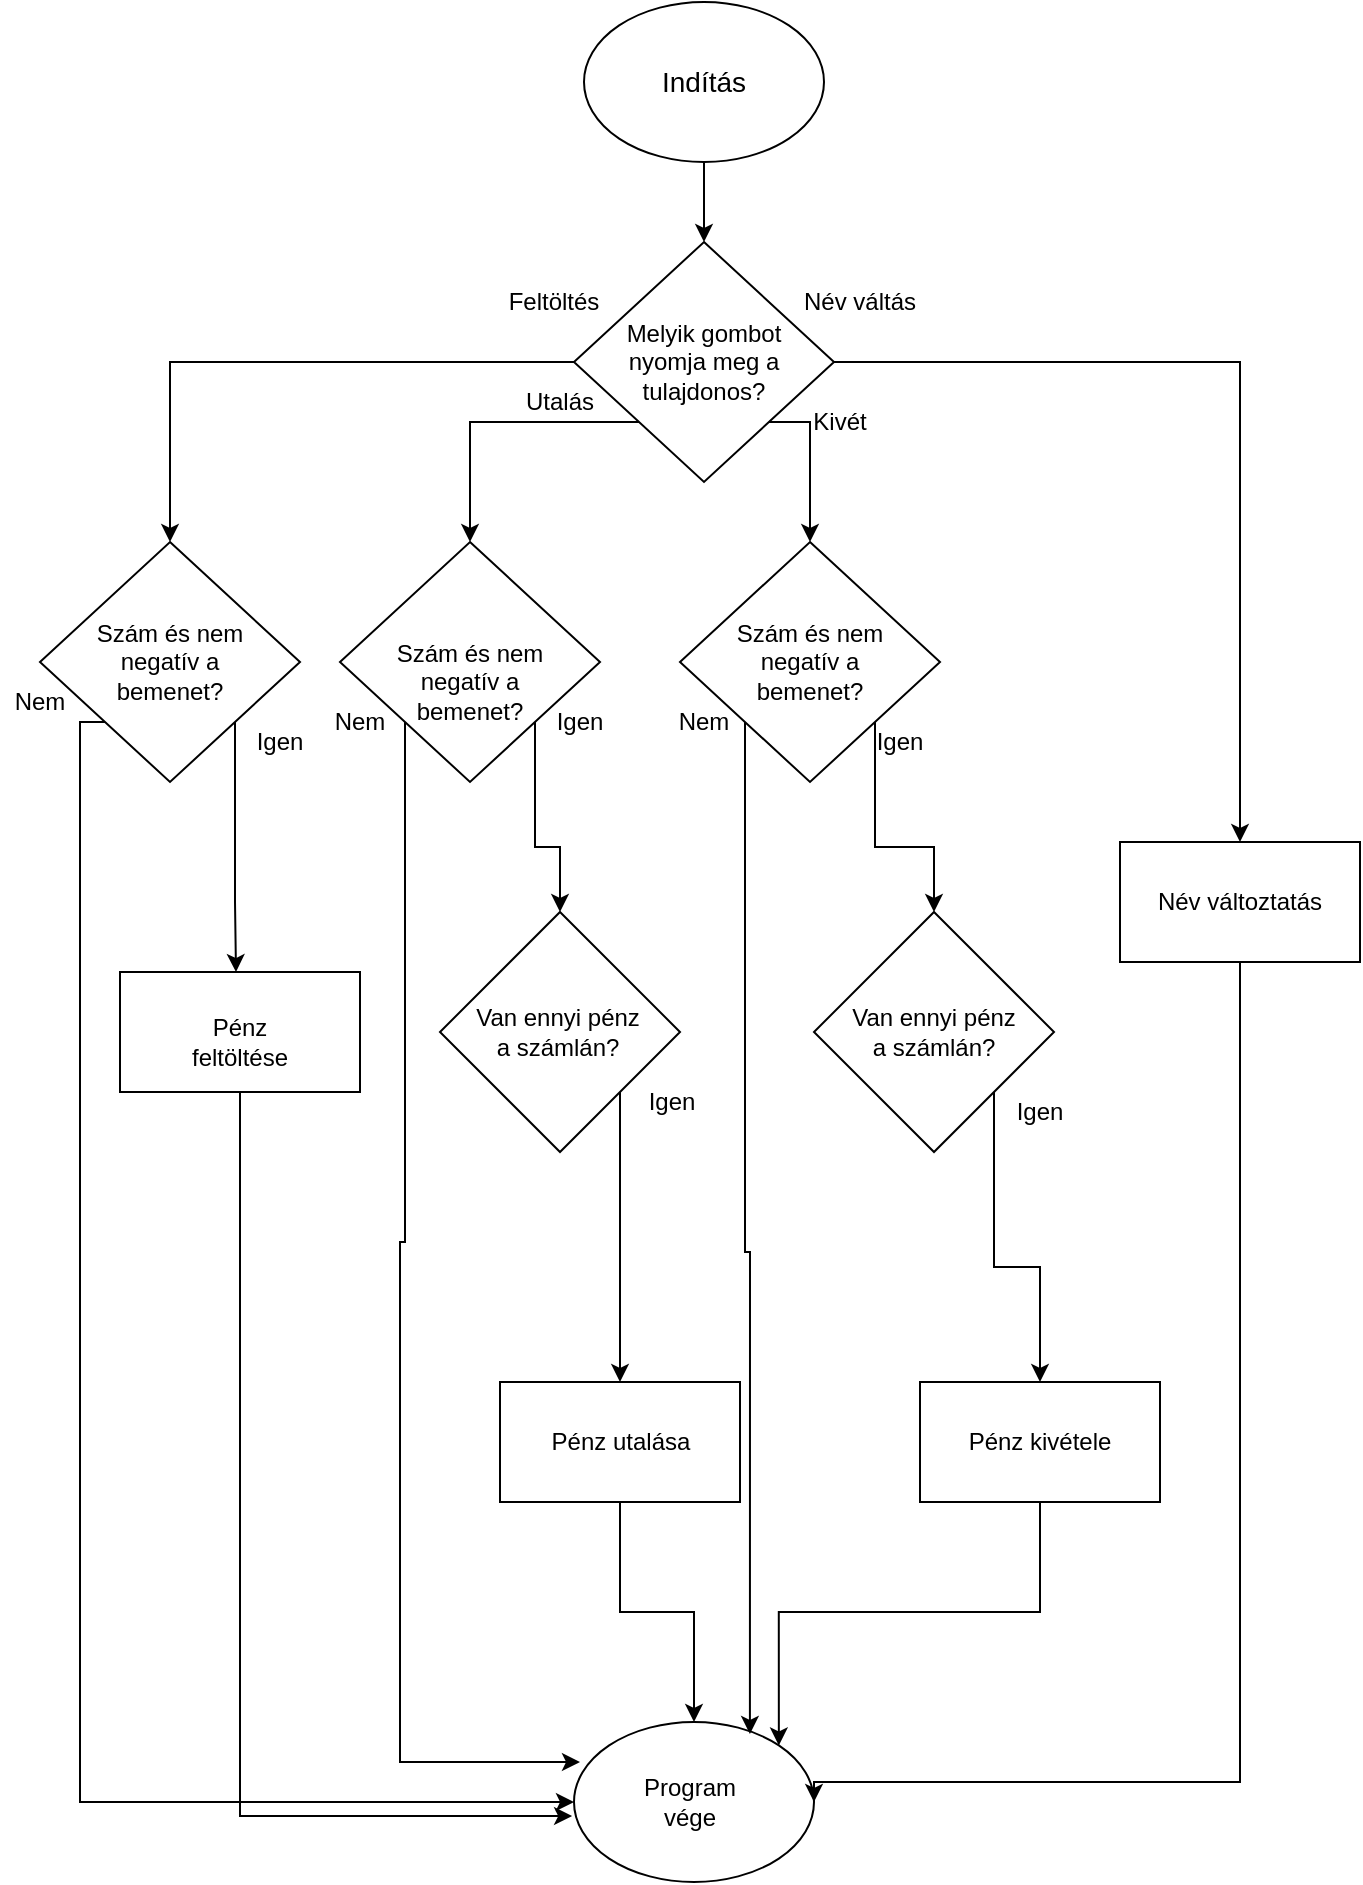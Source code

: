 <mxfile version="14.6.6" type="device"><diagram id="xQoEcP7IvH92DgwcgT9-" name="Page-1"><mxGraphModel dx="1422" dy="791" grid="1" gridSize="10" guides="1" tooltips="1" connect="1" arrows="1" fold="1" page="1" pageScale="1" pageWidth="827" pageHeight="1169" math="0" shadow="0"><root><mxCell id="0"/><mxCell id="1" parent="0"/><mxCell id="pkDjzaqu898JVo3dwk74-1" value="&lt;font style=&quot;font-size: 14px&quot;&gt;Indítás&lt;/font&gt;" style="text;html=1;strokeColor=none;fillColor=none;align=center;verticalAlign=middle;whiteSpace=wrap;rounded=0;" vertex="1" parent="1"><mxGeometry x="374" y="30" width="56" height="40" as="geometry"/></mxCell><mxCell id="pkDjzaqu898JVo3dwk74-5" style="edgeStyle=orthogonalEdgeStyle;rounded=0;orthogonalLoop=1;jettySize=auto;html=1;exitX=0.5;exitY=1;exitDx=0;exitDy=0;entryX=0.5;entryY=0;entryDx=0;entryDy=0;" edge="1" parent="1" source="pkDjzaqu898JVo3dwk74-2" target="pkDjzaqu898JVo3dwk74-4"><mxGeometry relative="1" as="geometry"/></mxCell><mxCell id="pkDjzaqu898JVo3dwk74-2" value="" style="ellipse;whiteSpace=wrap;html=1;fillColor=none;" vertex="1" parent="1"><mxGeometry x="342" y="10" width="120" height="80" as="geometry"/></mxCell><mxCell id="pkDjzaqu898JVo3dwk74-14" style="edgeStyle=orthogonalEdgeStyle;rounded=0;orthogonalLoop=1;jettySize=auto;html=1;exitX=0;exitY=0.5;exitDx=0;exitDy=0;entryX=0.5;entryY=0;entryDx=0;entryDy=0;" edge="1" parent="1" source="pkDjzaqu898JVo3dwk74-4" target="pkDjzaqu898JVo3dwk74-11"><mxGeometry relative="1" as="geometry"/></mxCell><mxCell id="pkDjzaqu898JVo3dwk74-18" style="edgeStyle=orthogonalEdgeStyle;rounded=0;orthogonalLoop=1;jettySize=auto;html=1;exitX=0;exitY=1;exitDx=0;exitDy=0;entryX=0.5;entryY=0;entryDx=0;entryDy=0;" edge="1" parent="1" source="pkDjzaqu898JVo3dwk74-4" target="pkDjzaqu898JVo3dwk74-15"><mxGeometry relative="1" as="geometry"><Array as="points"><mxPoint x="285" y="220"/></Array></mxGeometry></mxCell><mxCell id="pkDjzaqu898JVo3dwk74-24" style="edgeStyle=orthogonalEdgeStyle;rounded=0;orthogonalLoop=1;jettySize=auto;html=1;exitX=1;exitY=1;exitDx=0;exitDy=0;" edge="1" parent="1" source="pkDjzaqu898JVo3dwk74-4" target="pkDjzaqu898JVo3dwk74-23"><mxGeometry relative="1" as="geometry"><Array as="points"><mxPoint x="455" y="220"/></Array></mxGeometry></mxCell><mxCell id="pkDjzaqu898JVo3dwk74-29" style="edgeStyle=orthogonalEdgeStyle;rounded=0;orthogonalLoop=1;jettySize=auto;html=1;exitX=1;exitY=0.5;exitDx=0;exitDy=0;entryX=0.5;entryY=0;entryDx=0;entryDy=0;" edge="1" parent="1" source="pkDjzaqu898JVo3dwk74-4" target="pkDjzaqu898JVo3dwk74-26"><mxGeometry relative="1" as="geometry"/></mxCell><mxCell id="pkDjzaqu898JVo3dwk74-4" value="" style="rhombus;whiteSpace=wrap;html=1;fillColor=none;" vertex="1" parent="1"><mxGeometry x="337" y="130" width="130" height="120" as="geometry"/></mxCell><mxCell id="pkDjzaqu898JVo3dwk74-6" value="Melyik gombot nyomja meg a tulajdonos?" style="text;html=1;strokeColor=none;fillColor=none;align=center;verticalAlign=middle;whiteSpace=wrap;rounded=0;" vertex="1" parent="1"><mxGeometry x="347" y="150" width="110" height="80" as="geometry"/></mxCell><mxCell id="pkDjzaqu898JVo3dwk74-7" value="Feltöltés" style="text;html=1;strokeColor=none;fillColor=none;align=center;verticalAlign=middle;whiteSpace=wrap;rounded=0;" vertex="1" parent="1"><mxGeometry x="307" y="150" width="40" height="20" as="geometry"/></mxCell><mxCell id="pkDjzaqu898JVo3dwk74-8" value="Utalás" style="text;html=1;strokeColor=none;fillColor=none;align=center;verticalAlign=middle;whiteSpace=wrap;rounded=0;" vertex="1" parent="1"><mxGeometry x="310" y="200" width="40" height="20" as="geometry"/></mxCell><mxCell id="pkDjzaqu898JVo3dwk74-9" value="Kivét" style="text;html=1;strokeColor=none;fillColor=none;align=center;verticalAlign=middle;whiteSpace=wrap;rounded=0;" vertex="1" parent="1"><mxGeometry x="450" y="210" width="40" height="20" as="geometry"/></mxCell><mxCell id="pkDjzaqu898JVo3dwk74-10" value="Név váltás" style="text;html=1;strokeColor=none;fillColor=none;align=center;verticalAlign=middle;whiteSpace=wrap;rounded=0;" vertex="1" parent="1"><mxGeometry x="440" y="150" width="80" height="20" as="geometry"/></mxCell><mxCell id="pkDjzaqu898JVo3dwk74-41" style="edgeStyle=orthogonalEdgeStyle;rounded=0;orthogonalLoop=1;jettySize=auto;html=1;exitX=1;exitY=1;exitDx=0;exitDy=0;" edge="1" parent="1" source="pkDjzaqu898JVo3dwk74-11" target="pkDjzaqu898JVo3dwk74-39"><mxGeometry relative="1" as="geometry"><Array as="points"><mxPoint x="168" y="460"/><mxPoint x="168" y="460"/></Array></mxGeometry></mxCell><mxCell id="pkDjzaqu898JVo3dwk74-60" style="edgeStyle=orthogonalEdgeStyle;rounded=0;orthogonalLoop=1;jettySize=auto;html=1;exitX=0;exitY=1;exitDx=0;exitDy=0;entryX=0;entryY=0.5;entryDx=0;entryDy=0;" edge="1" parent="1" source="pkDjzaqu898JVo3dwk74-11" target="pkDjzaqu898JVo3dwk74-52"><mxGeometry relative="1" as="geometry"><mxPoint x="103" y="910" as="targetPoint"/><Array as="points"><mxPoint x="90" y="370"/><mxPoint x="90" y="910"/></Array></mxGeometry></mxCell><mxCell id="pkDjzaqu898JVo3dwk74-11" value="" style="rhombus;whiteSpace=wrap;html=1;fillColor=none;" vertex="1" parent="1"><mxGeometry x="70" y="280" width="130" height="120" as="geometry"/></mxCell><mxCell id="pkDjzaqu898JVo3dwk74-12" value="Szám és nem negatív a bemenet?" style="text;html=1;strokeColor=none;fillColor=none;align=center;verticalAlign=middle;whiteSpace=wrap;rounded=0;" vertex="1" parent="1"><mxGeometry x="90" y="310" width="90" height="60" as="geometry"/></mxCell><mxCell id="pkDjzaqu898JVo3dwk74-61" style="edgeStyle=orthogonalEdgeStyle;rounded=0;orthogonalLoop=1;jettySize=auto;html=1;exitX=0;exitY=1;exitDx=0;exitDy=0;entryX=0.025;entryY=0.25;entryDx=0;entryDy=0;entryPerimeter=0;" edge="1" parent="1" source="pkDjzaqu898JVo3dwk74-15" target="pkDjzaqu898JVo3dwk74-52"><mxGeometry relative="1" as="geometry"><mxPoint x="253" y="890" as="targetPoint"/><Array as="points"><mxPoint x="253" y="630"/><mxPoint x="250" y="630"/><mxPoint x="250" y="890"/></Array></mxGeometry></mxCell><mxCell id="pkDjzaqu898JVo3dwk74-63" style="edgeStyle=orthogonalEdgeStyle;rounded=0;orthogonalLoop=1;jettySize=auto;html=1;exitX=1;exitY=1;exitDx=0;exitDy=0;entryX=0.5;entryY=0;entryDx=0;entryDy=0;" edge="1" parent="1" source="pkDjzaqu898JVo3dwk74-15" target="pkDjzaqu898JVo3dwk74-30"><mxGeometry relative="1" as="geometry"/></mxCell><mxCell id="pkDjzaqu898JVo3dwk74-15" value="" style="rhombus;whiteSpace=wrap;html=1;fillColor=none;" vertex="1" parent="1"><mxGeometry x="220" y="280" width="130" height="120" as="geometry"/></mxCell><mxCell id="pkDjzaqu898JVo3dwk74-16" value="Szám és nem negatív a bemenet?" style="text;html=1;strokeColor=none;fillColor=none;align=center;verticalAlign=middle;whiteSpace=wrap;rounded=0;" vertex="1" parent="1"><mxGeometry x="236" y="320" width="98" height="60" as="geometry"/></mxCell><mxCell id="pkDjzaqu898JVo3dwk74-22" value="Szám és nem negatív a bemenet?" style="text;html=1;strokeColor=none;fillColor=none;align=center;verticalAlign=middle;whiteSpace=wrap;rounded=0;" vertex="1" parent="1"><mxGeometry x="406" y="310" width="98" height="60" as="geometry"/></mxCell><mxCell id="pkDjzaqu898JVo3dwk74-33" style="edgeStyle=orthogonalEdgeStyle;rounded=0;orthogonalLoop=1;jettySize=auto;html=1;exitX=1;exitY=1;exitDx=0;exitDy=0;entryX=0.5;entryY=0;entryDx=0;entryDy=0;" edge="1" parent="1" source="pkDjzaqu898JVo3dwk74-23" target="pkDjzaqu898JVo3dwk74-31"><mxGeometry relative="1" as="geometry"/></mxCell><mxCell id="pkDjzaqu898JVo3dwk74-65" style="edgeStyle=orthogonalEdgeStyle;rounded=0;orthogonalLoop=1;jettySize=auto;html=1;exitX=0;exitY=1;exitDx=0;exitDy=0;entryX=0.733;entryY=0.075;entryDx=0;entryDy=0;entryPerimeter=0;" edge="1" parent="1" source="pkDjzaqu898JVo3dwk74-23" target="pkDjzaqu898JVo3dwk74-52"><mxGeometry relative="1" as="geometry"/></mxCell><mxCell id="pkDjzaqu898JVo3dwk74-23" value="" style="rhombus;whiteSpace=wrap;html=1;fillColor=none;" vertex="1" parent="1"><mxGeometry x="390" y="280" width="130" height="120" as="geometry"/></mxCell><mxCell id="pkDjzaqu898JVo3dwk74-57" style="edgeStyle=orthogonalEdgeStyle;rounded=0;orthogonalLoop=1;jettySize=auto;html=1;exitX=0.5;exitY=1;exitDx=0;exitDy=0;entryX=1;entryY=0.5;entryDx=0;entryDy=0;" edge="1" parent="1" source="pkDjzaqu898JVo3dwk74-26" target="pkDjzaqu898JVo3dwk74-52"><mxGeometry relative="1" as="geometry"><mxPoint x="670" y="900" as="targetPoint"/><Array as="points"><mxPoint x="670" y="900"/><mxPoint x="457" y="900"/></Array></mxGeometry></mxCell><mxCell id="pkDjzaqu898JVo3dwk74-26" value="" style="rounded=0;whiteSpace=wrap;html=1;fillColor=none;" vertex="1" parent="1"><mxGeometry x="610" y="430" width="120" height="60" as="geometry"/></mxCell><mxCell id="pkDjzaqu898JVo3dwk74-27" value="Név változtatás" style="text;html=1;strokeColor=none;fillColor=none;align=center;verticalAlign=middle;whiteSpace=wrap;rounded=0;" vertex="1" parent="1"><mxGeometry x="625" y="450" width="90" height="20" as="geometry"/></mxCell><mxCell id="pkDjzaqu898JVo3dwk74-45" style="edgeStyle=orthogonalEdgeStyle;rounded=0;orthogonalLoop=1;jettySize=auto;html=1;exitX=1;exitY=1;exitDx=0;exitDy=0;entryX=0.5;entryY=0;entryDx=0;entryDy=0;" edge="1" parent="1" source="pkDjzaqu898JVo3dwk74-30" target="pkDjzaqu898JVo3dwk74-43"><mxGeometry relative="1" as="geometry"/></mxCell><mxCell id="pkDjzaqu898JVo3dwk74-30" value="" style="rhombus;whiteSpace=wrap;html=1;fillColor=none;" vertex="1" parent="1"><mxGeometry x="270" y="465" width="120" height="120" as="geometry"/></mxCell><mxCell id="pkDjzaqu898JVo3dwk74-49" style="edgeStyle=orthogonalEdgeStyle;rounded=0;orthogonalLoop=1;jettySize=auto;html=1;exitX=1;exitY=1;exitDx=0;exitDy=0;entryX=0.5;entryY=0;entryDx=0;entryDy=0;" edge="1" parent="1" source="pkDjzaqu898JVo3dwk74-31" target="pkDjzaqu898JVo3dwk74-46"><mxGeometry relative="1" as="geometry"/></mxCell><mxCell id="pkDjzaqu898JVo3dwk74-31" value="" style="rhombus;whiteSpace=wrap;html=1;fillColor=none;" vertex="1" parent="1"><mxGeometry x="457" y="465" width="120" height="120" as="geometry"/></mxCell><mxCell id="pkDjzaqu898JVo3dwk74-34" value="Van ennyi pénz a számlán?" style="text;html=1;strokeColor=none;fillColor=none;align=center;verticalAlign=middle;whiteSpace=wrap;rounded=0;" vertex="1" parent="1"><mxGeometry x="284" y="515" width="90" height="20" as="geometry"/></mxCell><mxCell id="pkDjzaqu898JVo3dwk74-35" value="Van ennyi pénz a számlán?" style="text;html=1;strokeColor=none;fillColor=none;align=center;verticalAlign=middle;whiteSpace=wrap;rounded=0;" vertex="1" parent="1"><mxGeometry x="472" y="515" width="90" height="20" as="geometry"/></mxCell><mxCell id="pkDjzaqu898JVo3dwk74-36" value="Igen" style="text;html=1;strokeColor=none;fillColor=none;align=center;verticalAlign=middle;whiteSpace=wrap;rounded=0;" vertex="1" parent="1"><mxGeometry x="320" y="360" width="40" height="20" as="geometry"/></mxCell><mxCell id="pkDjzaqu898JVo3dwk74-37" value="Igen" style="text;html=1;strokeColor=none;fillColor=none;align=center;verticalAlign=middle;whiteSpace=wrap;rounded=0;" vertex="1" parent="1"><mxGeometry x="480" y="370" width="40" height="20" as="geometry"/></mxCell><mxCell id="pkDjzaqu898JVo3dwk74-38" value="Igen" style="text;html=1;strokeColor=none;fillColor=none;align=center;verticalAlign=middle;whiteSpace=wrap;rounded=0;" vertex="1" parent="1"><mxGeometry x="170" y="370" width="40" height="20" as="geometry"/></mxCell><mxCell id="pkDjzaqu898JVo3dwk74-58" style="edgeStyle=orthogonalEdgeStyle;rounded=0;orthogonalLoop=1;jettySize=auto;html=1;exitX=0.5;exitY=1;exitDx=0;exitDy=0;entryX=-0.008;entryY=0.588;entryDx=0;entryDy=0;entryPerimeter=0;" edge="1" parent="1" source="pkDjzaqu898JVo3dwk74-39" target="pkDjzaqu898JVo3dwk74-52"><mxGeometry relative="1" as="geometry"/></mxCell><mxCell id="pkDjzaqu898JVo3dwk74-39" value="" style="rounded=0;whiteSpace=wrap;html=1;fillColor=none;" vertex="1" parent="1"><mxGeometry x="110" y="495" width="120" height="60" as="geometry"/></mxCell><mxCell id="pkDjzaqu898JVo3dwk74-42" value="Pénz feltöltése" style="text;html=1;strokeColor=none;fillColor=none;align=center;verticalAlign=middle;whiteSpace=wrap;rounded=0;" vertex="1" parent="1"><mxGeometry x="130" y="520" width="80" height="20" as="geometry"/></mxCell><mxCell id="pkDjzaqu898JVo3dwk74-54" style="edgeStyle=orthogonalEdgeStyle;rounded=0;orthogonalLoop=1;jettySize=auto;html=1;exitX=0.5;exitY=1;exitDx=0;exitDy=0;" edge="1" parent="1" source="pkDjzaqu898JVo3dwk74-43" target="pkDjzaqu898JVo3dwk74-52"><mxGeometry relative="1" as="geometry"/></mxCell><mxCell id="pkDjzaqu898JVo3dwk74-43" value="" style="rounded=0;whiteSpace=wrap;html=1;fillColor=none;" vertex="1" parent="1"><mxGeometry x="300" y="700" width="120" height="60" as="geometry"/></mxCell><mxCell id="pkDjzaqu898JVo3dwk74-44" value="Pénz utalása" style="text;html=1;strokeColor=none;fillColor=none;align=center;verticalAlign=middle;whiteSpace=wrap;rounded=0;" vertex="1" parent="1"><mxGeometry x="323.5" y="720" width="73" height="20" as="geometry"/></mxCell><mxCell id="pkDjzaqu898JVo3dwk74-55" style="edgeStyle=orthogonalEdgeStyle;rounded=0;orthogonalLoop=1;jettySize=auto;html=1;exitX=0.5;exitY=1;exitDx=0;exitDy=0;entryX=1;entryY=0;entryDx=0;entryDy=0;" edge="1" parent="1" source="pkDjzaqu898JVo3dwk74-46" target="pkDjzaqu898JVo3dwk74-52"><mxGeometry relative="1" as="geometry"/></mxCell><mxCell id="pkDjzaqu898JVo3dwk74-46" value="" style="rounded=0;whiteSpace=wrap;html=1;fillColor=none;" vertex="1" parent="1"><mxGeometry x="510" y="700" width="120" height="60" as="geometry"/></mxCell><mxCell id="pkDjzaqu898JVo3dwk74-47" value="Pénz kivétele" style="text;html=1;strokeColor=none;fillColor=none;align=center;verticalAlign=middle;whiteSpace=wrap;rounded=0;" vertex="1" parent="1"><mxGeometry x="530" y="720" width="80" height="20" as="geometry"/></mxCell><mxCell id="pkDjzaqu898JVo3dwk74-50" value="Igen" style="text;html=1;strokeColor=none;fillColor=none;align=center;verticalAlign=middle;whiteSpace=wrap;rounded=0;" vertex="1" parent="1"><mxGeometry x="366" y="550" width="40" height="20" as="geometry"/></mxCell><mxCell id="pkDjzaqu898JVo3dwk74-51" value="Igen" style="text;html=1;strokeColor=none;fillColor=none;align=center;verticalAlign=middle;whiteSpace=wrap;rounded=0;" vertex="1" parent="1"><mxGeometry x="550" y="555" width="40" height="20" as="geometry"/></mxCell><mxCell id="pkDjzaqu898JVo3dwk74-52" value="" style="ellipse;whiteSpace=wrap;html=1;fillColor=none;" vertex="1" parent="1"><mxGeometry x="337" y="870" width="120" height="80" as="geometry"/></mxCell><mxCell id="pkDjzaqu898JVo3dwk74-53" value="Program vége" style="text;html=1;strokeColor=none;fillColor=none;align=center;verticalAlign=middle;whiteSpace=wrap;rounded=0;" vertex="1" parent="1"><mxGeometry x="360" y="900" width="70" height="20" as="geometry"/></mxCell><mxCell id="pkDjzaqu898JVo3dwk74-59" value="Nem" style="text;html=1;strokeColor=none;fillColor=none;align=center;verticalAlign=middle;whiteSpace=wrap;rounded=0;" vertex="1" parent="1"><mxGeometry x="50" y="350" width="40" height="20" as="geometry"/></mxCell><mxCell id="pkDjzaqu898JVo3dwk74-64" value="Nem" style="text;html=1;strokeColor=none;fillColor=none;align=center;verticalAlign=middle;whiteSpace=wrap;rounded=0;" vertex="1" parent="1"><mxGeometry x="210" y="360" width="40" height="20" as="geometry"/></mxCell><mxCell id="pkDjzaqu898JVo3dwk74-66" value="Nem" style="text;html=1;strokeColor=none;fillColor=none;align=center;verticalAlign=middle;whiteSpace=wrap;rounded=0;" vertex="1" parent="1"><mxGeometry x="382" y="360" width="40" height="20" as="geometry"/></mxCell></root></mxGraphModel></diagram></mxfile>